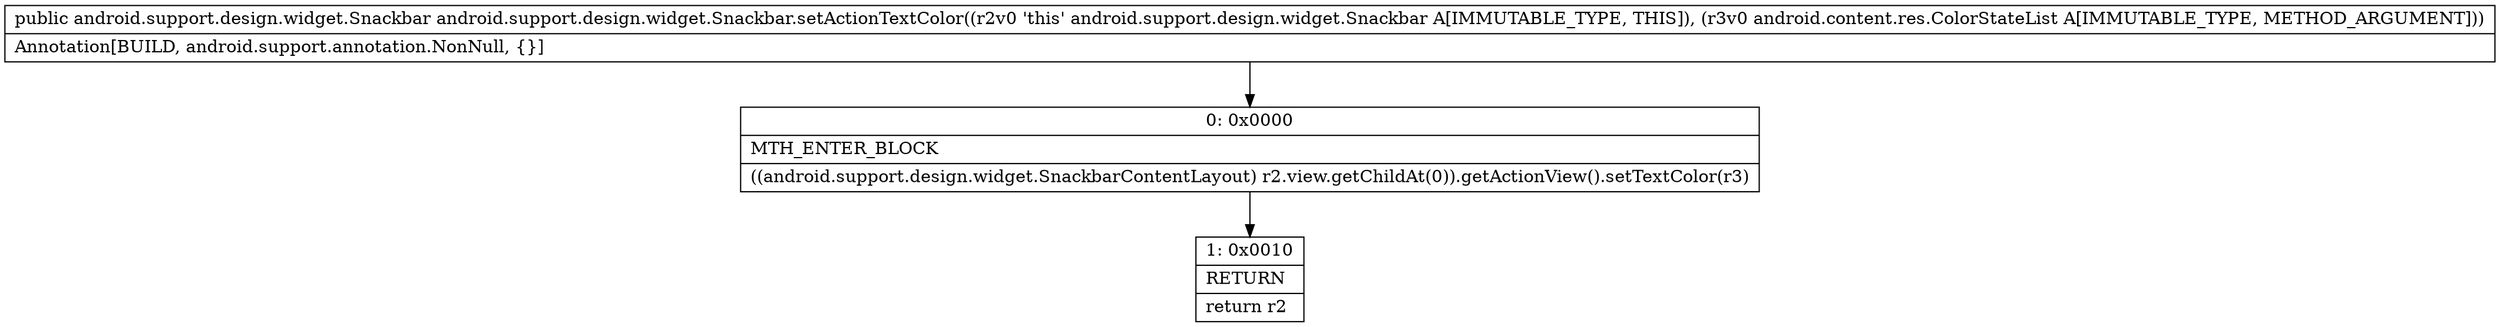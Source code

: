 digraph "CFG forandroid.support.design.widget.Snackbar.setActionTextColor(Landroid\/content\/res\/ColorStateList;)Landroid\/support\/design\/widget\/Snackbar;" {
Node_0 [shape=record,label="{0\:\ 0x0000|MTH_ENTER_BLOCK\l|((android.support.design.widget.SnackbarContentLayout) r2.view.getChildAt(0)).getActionView().setTextColor(r3)\l}"];
Node_1 [shape=record,label="{1\:\ 0x0010|RETURN\l|return r2\l}"];
MethodNode[shape=record,label="{public android.support.design.widget.Snackbar android.support.design.widget.Snackbar.setActionTextColor((r2v0 'this' android.support.design.widget.Snackbar A[IMMUTABLE_TYPE, THIS]), (r3v0 android.content.res.ColorStateList A[IMMUTABLE_TYPE, METHOD_ARGUMENT]))  | Annotation[BUILD, android.support.annotation.NonNull, \{\}]\l}"];
MethodNode -> Node_0;
Node_0 -> Node_1;
}

